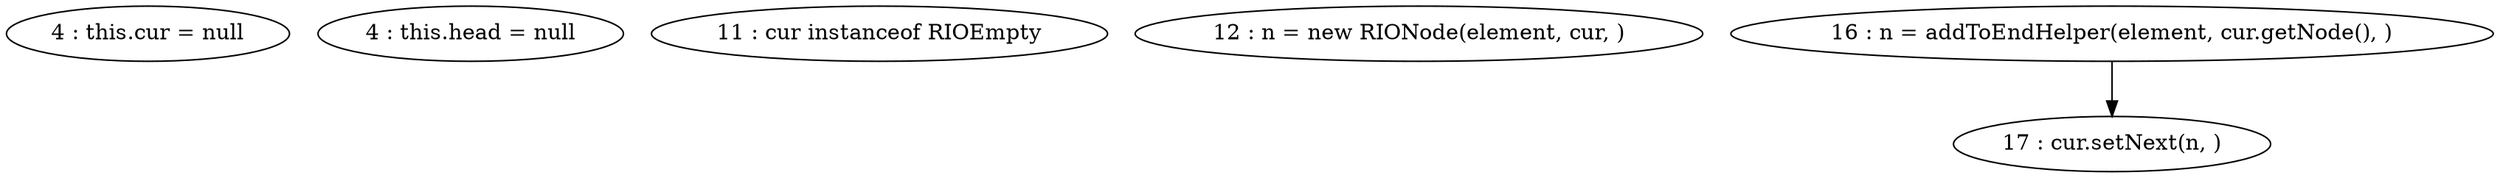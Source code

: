 digraph G {
"4 : this.cur = null"
"4 : this.head = null"
"11 : cur instanceof RIOEmpty"
"12 : n = new RIONode(element, cur, )"
"16 : n = addToEndHelper(element, cur.getNode(), )"
"16 : n = addToEndHelper(element, cur.getNode(), )" -> "17 : cur.setNext(n, )"
"17 : cur.setNext(n, )"
}